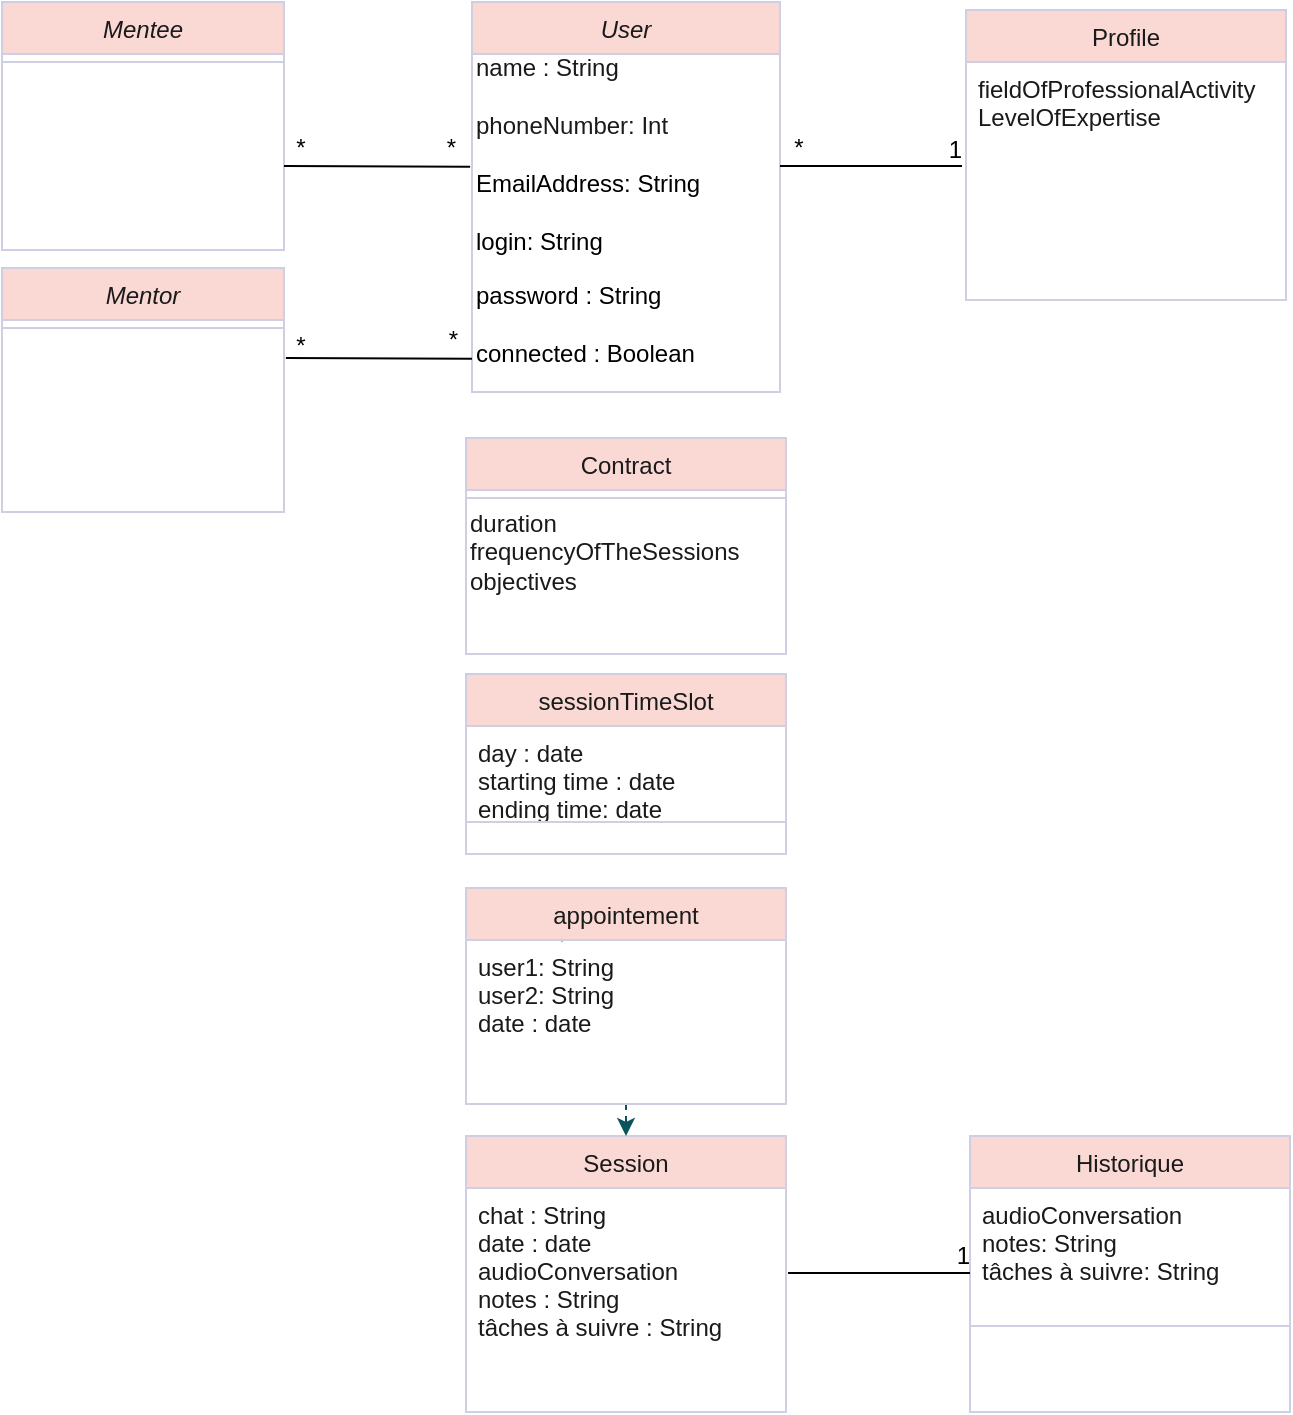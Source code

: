 <mxfile version="14.4.2" type="github">
  <diagram id="C5RBs43oDa-KdzZeNtuy" name="Page-1">
    <mxGraphModel dx="1248" dy="1846" grid="0" gridSize="10" guides="1" tooltips="1" connect="1" arrows="0" fold="1" page="1" pageScale="1" pageWidth="827" pageHeight="1169" background="none" math="0" shadow="0">
      <root>
        <mxCell id="WIyWlLk6GJQsqaUBKTNV-0" />
        <mxCell id="WIyWlLk6GJQsqaUBKTNV-1" parent="WIyWlLk6GJQsqaUBKTNV-0" />
        <mxCell id="zkfFHV4jXpPFQw0GAbJ--0" value="User" style="swimlane;fontStyle=2;align=center;verticalAlign=top;childLayout=stackLayout;horizontal=1;startSize=26;horizontalStack=0;resizeParent=1;resizeLast=0;collapsible=1;marginBottom=0;rounded=0;shadow=0;strokeWidth=1;fillColor=#FAD9D5;strokeColor=#D0CEE2;fontColor=#1A1A1A;perimeterSpacing=1;" parent="WIyWlLk6GJQsqaUBKTNV-1" vertex="1">
          <mxGeometry x="309" y="-1147" width="154" height="195" as="geometry">
            <mxRectangle x="230" y="140" width="160" height="26" as="alternateBounds" />
          </mxGeometry>
        </mxCell>
        <mxCell id="AnfF-M3w__2afX3o7AXB-13" value="&lt;span style=&quot;color: rgb(26 , 26 , 26)&quot;&gt;name : String&lt;br&gt;&lt;br&gt;&lt;/span&gt;&lt;span style=&quot;color: rgb(26 , 26 , 26)&quot;&gt;phoneNumber: Int&lt;br&gt;&lt;br&gt;&lt;/span&gt;EmailAddress: String&lt;div style=&quot;padding: 0px ; margin: 0px&quot;&gt;&lt;span&gt;&lt;br&gt;&lt;/span&gt;&lt;/div&gt;&lt;div style=&quot;padding: 0px ; margin: 0px&quot;&gt;&lt;span&gt;login: String&lt;/span&gt;&lt;br&gt;&lt;/div&gt;&lt;p style=&quot;line-height: 140%&quot;&gt;&lt;font style=&quot;font-size: 12px&quot;&gt;password : String&lt;/font&gt;&lt;/p&gt;&lt;p style=&quot;line-height: 140%&quot;&gt;&lt;font style=&quot;font-size: 12px&quot;&gt;connected : Boolean&lt;/font&gt;&lt;/p&gt;&lt;p&gt;&lt;/p&gt;" style="text;html=1;align=left;verticalAlign=middle;resizable=0;points=[];autosize=1;" parent="zkfFHV4jXpPFQw0GAbJ--0" vertex="1">
          <mxGeometry y="26" width="154" height="169" as="geometry" />
        </mxCell>
        <mxCell id="zkfFHV4jXpPFQw0GAbJ--6" value="Session" style="swimlane;fontStyle=0;align=center;verticalAlign=top;childLayout=stackLayout;horizontal=1;startSize=26;horizontalStack=0;resizeParent=1;resizeLast=0;collapsible=1;marginBottom=0;rounded=0;shadow=0;strokeWidth=1;fillColor=#FAD9D5;strokeColor=#D0CEE2;fontColor=#1A1A1A;" parent="WIyWlLk6GJQsqaUBKTNV-1" vertex="1">
          <mxGeometry x="306" y="-580" width="160" height="138" as="geometry">
            <mxRectangle x="130" y="380" width="160" height="26" as="alternateBounds" />
          </mxGeometry>
        </mxCell>
        <mxCell id="zkfFHV4jXpPFQw0GAbJ--8" value="chat : String&#xa;date : date&#xa;audioConversation &#xa;notes : String&#xa;tâches à suivre : String" style="text;align=left;verticalAlign=top;spacingLeft=4;spacingRight=4;overflow=hidden;rotatable=0;points=[[0,0.5],[1,0.5]];portConstraint=eastwest;rounded=0;shadow=0;html=0;fontColor=#1A1A1A;" parent="zkfFHV4jXpPFQw0GAbJ--6" vertex="1">
          <mxGeometry y="26" width="160" height="103" as="geometry" />
        </mxCell>
        <mxCell id="iasEgWI5h-zd5aUJ1qRH-27" style="edgeStyle=orthogonalEdgeStyle;curved=0;rounded=1;sketch=0;orthogonalLoop=1;jettySize=auto;html=1;exitX=1;exitY=0.5;exitDx=0;exitDy=0;dashed=1;strokeColor=#09555B;fontColor=#1A1A1A;entryX=1;entryY=0.5;entryDx=0;entryDy=0;" parent="zkfFHV4jXpPFQw0GAbJ--6" source="zkfFHV4jXpPFQw0GAbJ--8" target="zkfFHV4jXpPFQw0GAbJ--8" edge="1">
          <mxGeometry relative="1" as="geometry">
            <mxPoint x="160" y="84" as="targetPoint" />
          </mxGeometry>
        </mxCell>
        <mxCell id="zkfFHV4jXpPFQw0GAbJ--13" value="Profile" style="swimlane;fontStyle=0;align=center;verticalAlign=top;childLayout=stackLayout;horizontal=1;startSize=26;horizontalStack=0;resizeParent=1;resizeLast=0;collapsible=1;marginBottom=0;rounded=0;shadow=0;strokeWidth=1;fillColor=#FAD9D5;strokeColor=#D0CEE2;fontColor=#1A1A1A;" parent="WIyWlLk6GJQsqaUBKTNV-1" vertex="1">
          <mxGeometry x="556" y="-1143" width="160" height="145" as="geometry">
            <mxRectangle x="340" y="380" width="170" height="26" as="alternateBounds" />
          </mxGeometry>
        </mxCell>
        <mxCell id="zkfFHV4jXpPFQw0GAbJ--14" value="fieldOfProfessionalActivity&#xa;LevelOfExpertise" style="text;align=left;verticalAlign=top;spacingLeft=4;spacingRight=4;overflow=hidden;rotatable=0;points=[[0,0.5],[1,0.5]];portConstraint=eastwest;fontColor=#1A1A1A;" parent="zkfFHV4jXpPFQw0GAbJ--13" vertex="1">
          <mxGeometry y="26" width="160" height="34" as="geometry" />
        </mxCell>
        <mxCell id="zkfFHV4jXpPFQw0GAbJ--17" value="Contract" style="swimlane;fontStyle=0;align=center;verticalAlign=top;childLayout=stackLayout;horizontal=1;startSize=26;horizontalStack=0;resizeParent=1;resizeLast=0;collapsible=1;marginBottom=0;rounded=0;shadow=0;strokeWidth=1;fillColor=#FAD9D5;strokeColor=#D0CEE2;fontColor=#1A1A1A;" parent="WIyWlLk6GJQsqaUBKTNV-1" vertex="1">
          <mxGeometry x="306" y="-929" width="160" height="108" as="geometry">
            <mxRectangle x="270" y="220" width="160" height="26" as="alternateBounds" />
          </mxGeometry>
        </mxCell>
        <mxCell id="zkfFHV4jXpPFQw0GAbJ--23" value="" style="line;html=1;strokeWidth=1;align=left;verticalAlign=middle;spacingTop=-1;spacingLeft=3;spacingRight=3;rotatable=0;labelPosition=right;points=[];portConstraint=eastwest;fillColor=#FAD9D5;strokeColor=#D0CEE2;fontColor=#1A1A1A;" parent="zkfFHV4jXpPFQw0GAbJ--17" vertex="1">
          <mxGeometry y="26" width="160" height="8" as="geometry" />
        </mxCell>
        <mxCell id="EejjtPwQlQWwgJTkdmp0-24" value="duration&lt;br&gt;frequencyOfTheSessions&lt;br&gt;objectives" style="text;html=1;align=left;verticalAlign=middle;resizable=0;points=[];autosize=1;fontColor=#1A1A1A;" parent="zkfFHV4jXpPFQw0GAbJ--17" vertex="1">
          <mxGeometry y="34" width="160" height="45" as="geometry" />
        </mxCell>
        <mxCell id="6Gsl42CNQXsL94lYynWq-3" value="sessionTimeSlot" style="swimlane;fontStyle=0;align=center;verticalAlign=top;childLayout=stackLayout;horizontal=1;startSize=26;horizontalStack=0;resizeParent=1;resizeLast=0;collapsible=1;marginBottom=0;rounded=0;shadow=0;strokeWidth=1;fillColor=#FAD9D5;strokeColor=#D0CEE2;fontColor=#1A1A1A;" parent="WIyWlLk6GJQsqaUBKTNV-1" vertex="1">
          <mxGeometry x="306" y="-811" width="160" height="90" as="geometry">
            <mxRectangle x="340" y="380" width="170" height="26" as="alternateBounds" />
          </mxGeometry>
        </mxCell>
        <mxCell id="6Gsl42CNQXsL94lYynWq-4" value="day : date&#xa;starting time : date&#xa;ending time: date&#xa;available : boolean&#xa;" style="text;align=left;verticalAlign=top;spacingLeft=4;spacingRight=4;overflow=hidden;rotatable=0;points=[[0,0.5],[1,0.5]];portConstraint=eastwest;fontColor=#1A1A1A;" parent="6Gsl42CNQXsL94lYynWq-3" vertex="1">
          <mxGeometry y="26" width="160" height="44" as="geometry" />
        </mxCell>
        <mxCell id="6Gsl42CNQXsL94lYynWq-5" value="" style="line;html=1;strokeWidth=1;align=left;verticalAlign=middle;spacingTop=-1;spacingLeft=3;spacingRight=3;rotatable=0;labelPosition=right;points=[];portConstraint=eastwest;fillColor=#FAD9D5;strokeColor=#D0CEE2;fontColor=#1A1A1A;" parent="6Gsl42CNQXsL94lYynWq-3" vertex="1">
          <mxGeometry y="70" width="160" height="8" as="geometry" />
        </mxCell>
        <mxCell id="iasEgWI5h-zd5aUJ1qRH-17" style="edgeStyle=orthogonalEdgeStyle;curved=0;rounded=1;sketch=0;orthogonalLoop=1;jettySize=auto;html=1;exitX=0.25;exitY=0;exitDx=0;exitDy=0;dashed=1;strokeColor=#09555B;fontColor=#1A1A1A;" parent="WIyWlLk6GJQsqaUBKTNV-1" source="6Gsl42CNQXsL94lYynWq-6" edge="1">
          <mxGeometry relative="1" as="geometry">
            <mxPoint x="354.009" y="-676.906" as="targetPoint" />
          </mxGeometry>
        </mxCell>
        <mxCell id="iasEgWI5h-zd5aUJ1qRH-22" style="edgeStyle=orthogonalEdgeStyle;curved=0;rounded=1;sketch=0;orthogonalLoop=1;jettySize=auto;html=1;exitX=0.5;exitY=1;exitDx=0;exitDy=0;entryX=0.5;entryY=0;entryDx=0;entryDy=0;dashed=1;strokeColor=#09555B;fontColor=#1A1A1A;" parent="WIyWlLk6GJQsqaUBKTNV-1" source="6Gsl42CNQXsL94lYynWq-6" target="zkfFHV4jXpPFQw0GAbJ--6" edge="1">
          <mxGeometry relative="1" as="geometry" />
        </mxCell>
        <mxCell id="6Gsl42CNQXsL94lYynWq-6" value="appointement" style="swimlane;fontStyle=0;align=center;verticalAlign=top;childLayout=stackLayout;horizontal=1;startSize=26;horizontalStack=0;resizeParent=1;resizeLast=0;collapsible=1;marginBottom=0;rounded=0;shadow=0;strokeWidth=1;fillColor=#FAD9D5;strokeColor=#D0CEE2;fontColor=#1A1A1A;" parent="WIyWlLk6GJQsqaUBKTNV-1" vertex="1">
          <mxGeometry x="306" y="-704" width="160" height="108" as="geometry">
            <mxRectangle x="340" y="380" width="170" height="26" as="alternateBounds" />
          </mxGeometry>
        </mxCell>
        <mxCell id="6Gsl42CNQXsL94lYynWq-7" value="user1: String&#xa;user2: String&#xa;date : date&#xa;" style="text;align=left;verticalAlign=top;spacingLeft=4;spacingRight=4;overflow=hidden;rotatable=0;points=[[0,0.5],[1,0.5]];portConstraint=eastwest;fontColor=#1A1A1A;" parent="6Gsl42CNQXsL94lYynWq-6" vertex="1">
          <mxGeometry y="26" width="160" height="74" as="geometry" />
        </mxCell>
        <mxCell id="EejjtPwQlQWwgJTkdmp0-0" value="Mentor" style="swimlane;fontStyle=2;align=center;verticalAlign=top;childLayout=stackLayout;horizontal=1;startSize=26;horizontalStack=0;resizeParent=1;resizeLast=0;collapsible=1;marginBottom=0;rounded=0;shadow=0;strokeWidth=1;fillColor=#FAD9D5;strokeColor=#D0CEE2;fontColor=#1A1A1A;" parent="WIyWlLk6GJQsqaUBKTNV-1" vertex="1">
          <mxGeometry x="74" y="-1014" width="141" height="122" as="geometry">
            <mxRectangle x="230" y="140" width="160" height="26" as="alternateBounds" />
          </mxGeometry>
        </mxCell>
        <mxCell id="EejjtPwQlQWwgJTkdmp0-4" value="" style="line;html=1;strokeWidth=1;align=left;verticalAlign=middle;spacingTop=-1;spacingLeft=3;spacingRight=3;rotatable=0;labelPosition=right;points=[];portConstraint=eastwest;fillColor=#FAD9D5;strokeColor=#D0CEE2;fontColor=#1A1A1A;" parent="EejjtPwQlQWwgJTkdmp0-0" vertex="1">
          <mxGeometry y="26" width="141" height="8" as="geometry" />
        </mxCell>
        <mxCell id="EejjtPwQlQWwgJTkdmp0-6" value="Mentee" style="swimlane;fontStyle=2;align=center;verticalAlign=top;childLayout=stackLayout;horizontal=1;startSize=26;horizontalStack=0;resizeParent=1;resizeLast=0;collapsible=1;marginBottom=0;rounded=0;shadow=0;strokeWidth=1;fillColor=#FAD9D5;strokeColor=#D0CEE2;fontColor=#1A1A1A;" parent="WIyWlLk6GJQsqaUBKTNV-1" vertex="1">
          <mxGeometry x="74" y="-1147" width="141" height="124" as="geometry">
            <mxRectangle x="230" y="140" width="160" height="26" as="alternateBounds" />
          </mxGeometry>
        </mxCell>
        <mxCell id="EejjtPwQlQWwgJTkdmp0-10" value="" style="line;html=1;strokeWidth=1;align=left;verticalAlign=middle;spacingTop=-1;spacingLeft=3;spacingRight=3;rotatable=0;labelPosition=right;points=[];portConstraint=eastwest;fillColor=#FAD9D5;strokeColor=#D0CEE2;fontColor=#1A1A1A;" parent="EejjtPwQlQWwgJTkdmp0-6" vertex="1">
          <mxGeometry y="26" width="141" height="8" as="geometry" />
        </mxCell>
        <mxCell id="EejjtPwQlQWwgJTkdmp0-25" value="Historique" style="swimlane;fontStyle=0;align=center;verticalAlign=top;childLayout=stackLayout;horizontal=1;startSize=26;horizontalStack=0;resizeParent=1;resizeLast=0;collapsible=1;marginBottom=0;rounded=0;shadow=0;strokeWidth=1;fillColor=#FAD9D5;strokeColor=#D0CEE2;fontColor=#1A1A1A;" parent="WIyWlLk6GJQsqaUBKTNV-1" vertex="1">
          <mxGeometry x="558" y="-580" width="160" height="138" as="geometry">
            <mxRectangle x="130" y="380" width="160" height="26" as="alternateBounds" />
          </mxGeometry>
        </mxCell>
        <mxCell id="EejjtPwQlQWwgJTkdmp0-27" value="audioConversation&#xa;notes: String&#xa;tâches à suivre: String" style="text;align=left;verticalAlign=top;spacingLeft=4;spacingRight=4;overflow=hidden;rotatable=0;points=[[0,0.5],[1,0.5]];portConstraint=eastwest;rounded=0;shadow=0;html=0;fontColor=#1A1A1A;" parent="EejjtPwQlQWwgJTkdmp0-25" vertex="1">
          <mxGeometry y="26" width="160" height="68" as="geometry" />
        </mxCell>
        <mxCell id="EejjtPwQlQWwgJTkdmp0-28" value="" style="line;html=1;strokeWidth=1;align=left;verticalAlign=middle;spacingTop=-1;spacingLeft=3;spacingRight=3;rotatable=0;labelPosition=right;points=[];portConstraint=eastwest;fillColor=#FAD9D5;strokeColor=#D0CEE2;fontColor=#1A1A1A;" parent="EejjtPwQlQWwgJTkdmp0-25" vertex="1">
          <mxGeometry y="94" width="160" height="2" as="geometry" />
        </mxCell>
        <mxCell id="AnfF-M3w__2afX3o7AXB-26" value="" style="endArrow=none;html=1;rounded=0;strokeColor=#000000;" parent="WIyWlLk6GJQsqaUBKTNV-1" edge="1">
          <mxGeometry relative="1" as="geometry">
            <mxPoint x="463" y="-1065" as="sourcePoint" />
            <mxPoint x="554" y="-1065" as="targetPoint" />
          </mxGeometry>
        </mxCell>
        <mxCell id="AnfF-M3w__2afX3o7AXB-27" value="1" style="resizable=0;html=1;align=right;verticalAlign=bottom;" parent="AnfF-M3w__2afX3o7AXB-26" connectable="0" vertex="1">
          <mxGeometry x="1" relative="1" as="geometry" />
        </mxCell>
        <mxCell id="AnfF-M3w__2afX3o7AXB-28" value="*" style="text;html=1;align=center;verticalAlign=middle;resizable=0;points=[];autosize=1;" parent="WIyWlLk6GJQsqaUBKTNV-1" vertex="1">
          <mxGeometry x="464" y="-1083" width="15" height="18" as="geometry" />
        </mxCell>
        <mxCell id="AnfF-M3w__2afX3o7AXB-29" value="" style="endArrow=none;html=1;rounded=0;strokeColor=#000000;entryX=-0.006;entryY=0.146;entryDx=0;entryDy=0;entryPerimeter=0;" parent="WIyWlLk6GJQsqaUBKTNV-1" edge="1">
          <mxGeometry relative="1" as="geometry">
            <mxPoint x="215" y="-1065" as="sourcePoint" />
            <mxPoint x="308.076" y="-1064.62" as="targetPoint" />
          </mxGeometry>
        </mxCell>
        <mxCell id="AnfF-M3w__2afX3o7AXB-30" value="*" style="resizable=0;html=1;align=right;verticalAlign=bottom;" parent="AnfF-M3w__2afX3o7AXB-29" connectable="0" vertex="1">
          <mxGeometry x="1" relative="1" as="geometry">
            <mxPoint x="-6" y="-0.38" as="offset" />
          </mxGeometry>
        </mxCell>
        <mxCell id="AnfF-M3w__2afX3o7AXB-31" value="*" style="text;html=1;align=center;verticalAlign=middle;resizable=0;points=[];autosize=1;" parent="WIyWlLk6GJQsqaUBKTNV-1" vertex="1">
          <mxGeometry x="215" y="-1083" width="15" height="18" as="geometry" />
        </mxCell>
        <mxCell id="AnfF-M3w__2afX3o7AXB-33" value="" style="endArrow=none;html=1;rounded=0;strokeColor=#000000;entryX=-0.006;entryY=0.146;entryDx=0;entryDy=0;entryPerimeter=0;" parent="WIyWlLk6GJQsqaUBKTNV-1" edge="1">
          <mxGeometry relative="1" as="geometry">
            <mxPoint x="215.92" y="-969" as="sourcePoint" />
            <mxPoint x="308.996" y="-968.62" as="targetPoint" />
          </mxGeometry>
        </mxCell>
        <mxCell id="AnfF-M3w__2afX3o7AXB-34" value="*" style="resizable=0;html=1;align=right;verticalAlign=bottom;" parent="AnfF-M3w__2afX3o7AXB-33" connectable="0" vertex="1">
          <mxGeometry x="1" relative="1" as="geometry">
            <mxPoint x="-6" y="-0.38" as="offset" />
          </mxGeometry>
        </mxCell>
        <mxCell id="AnfF-M3w__2afX3o7AXB-35" value="*" style="text;html=1;align=center;verticalAlign=middle;resizable=0;points=[];autosize=1;" parent="WIyWlLk6GJQsqaUBKTNV-1" vertex="1">
          <mxGeometry x="215" y="-984" width="15" height="18" as="geometry" />
        </mxCell>
        <mxCell id="BDFnZYUjpFA3TImfayYs-0" value="" style="endArrow=none;html=1;rounded=0;strokeColor=#000000;" edge="1" parent="WIyWlLk6GJQsqaUBKTNV-1">
          <mxGeometry relative="1" as="geometry">
            <mxPoint x="467" y="-511.5" as="sourcePoint" />
            <mxPoint x="558" y="-511.5" as="targetPoint" />
          </mxGeometry>
        </mxCell>
        <mxCell id="BDFnZYUjpFA3TImfayYs-1" value="1" style="resizable=0;html=1;align=right;verticalAlign=bottom;" connectable="0" vertex="1" parent="BDFnZYUjpFA3TImfayYs-0">
          <mxGeometry x="1" relative="1" as="geometry" />
        </mxCell>
      </root>
    </mxGraphModel>
  </diagram>
</mxfile>
